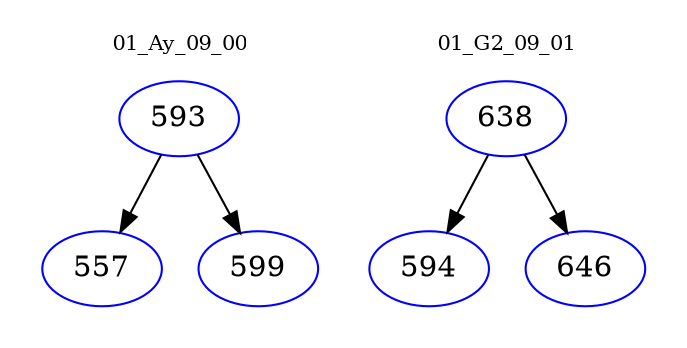 digraph{
subgraph cluster_0 {
color = white
label = "01_Ay_09_00";
fontsize=10;
T0_593 [label="593", color="blue"]
T0_593 -> T0_557 [color="black"]
T0_557 [label="557", color="blue"]
T0_593 -> T0_599 [color="black"]
T0_599 [label="599", color="blue"]
}
subgraph cluster_1 {
color = white
label = "01_G2_09_01";
fontsize=10;
T1_638 [label="638", color="blue"]
T1_638 -> T1_594 [color="black"]
T1_594 [label="594", color="blue"]
T1_638 -> T1_646 [color="black"]
T1_646 [label="646", color="blue"]
}
}
